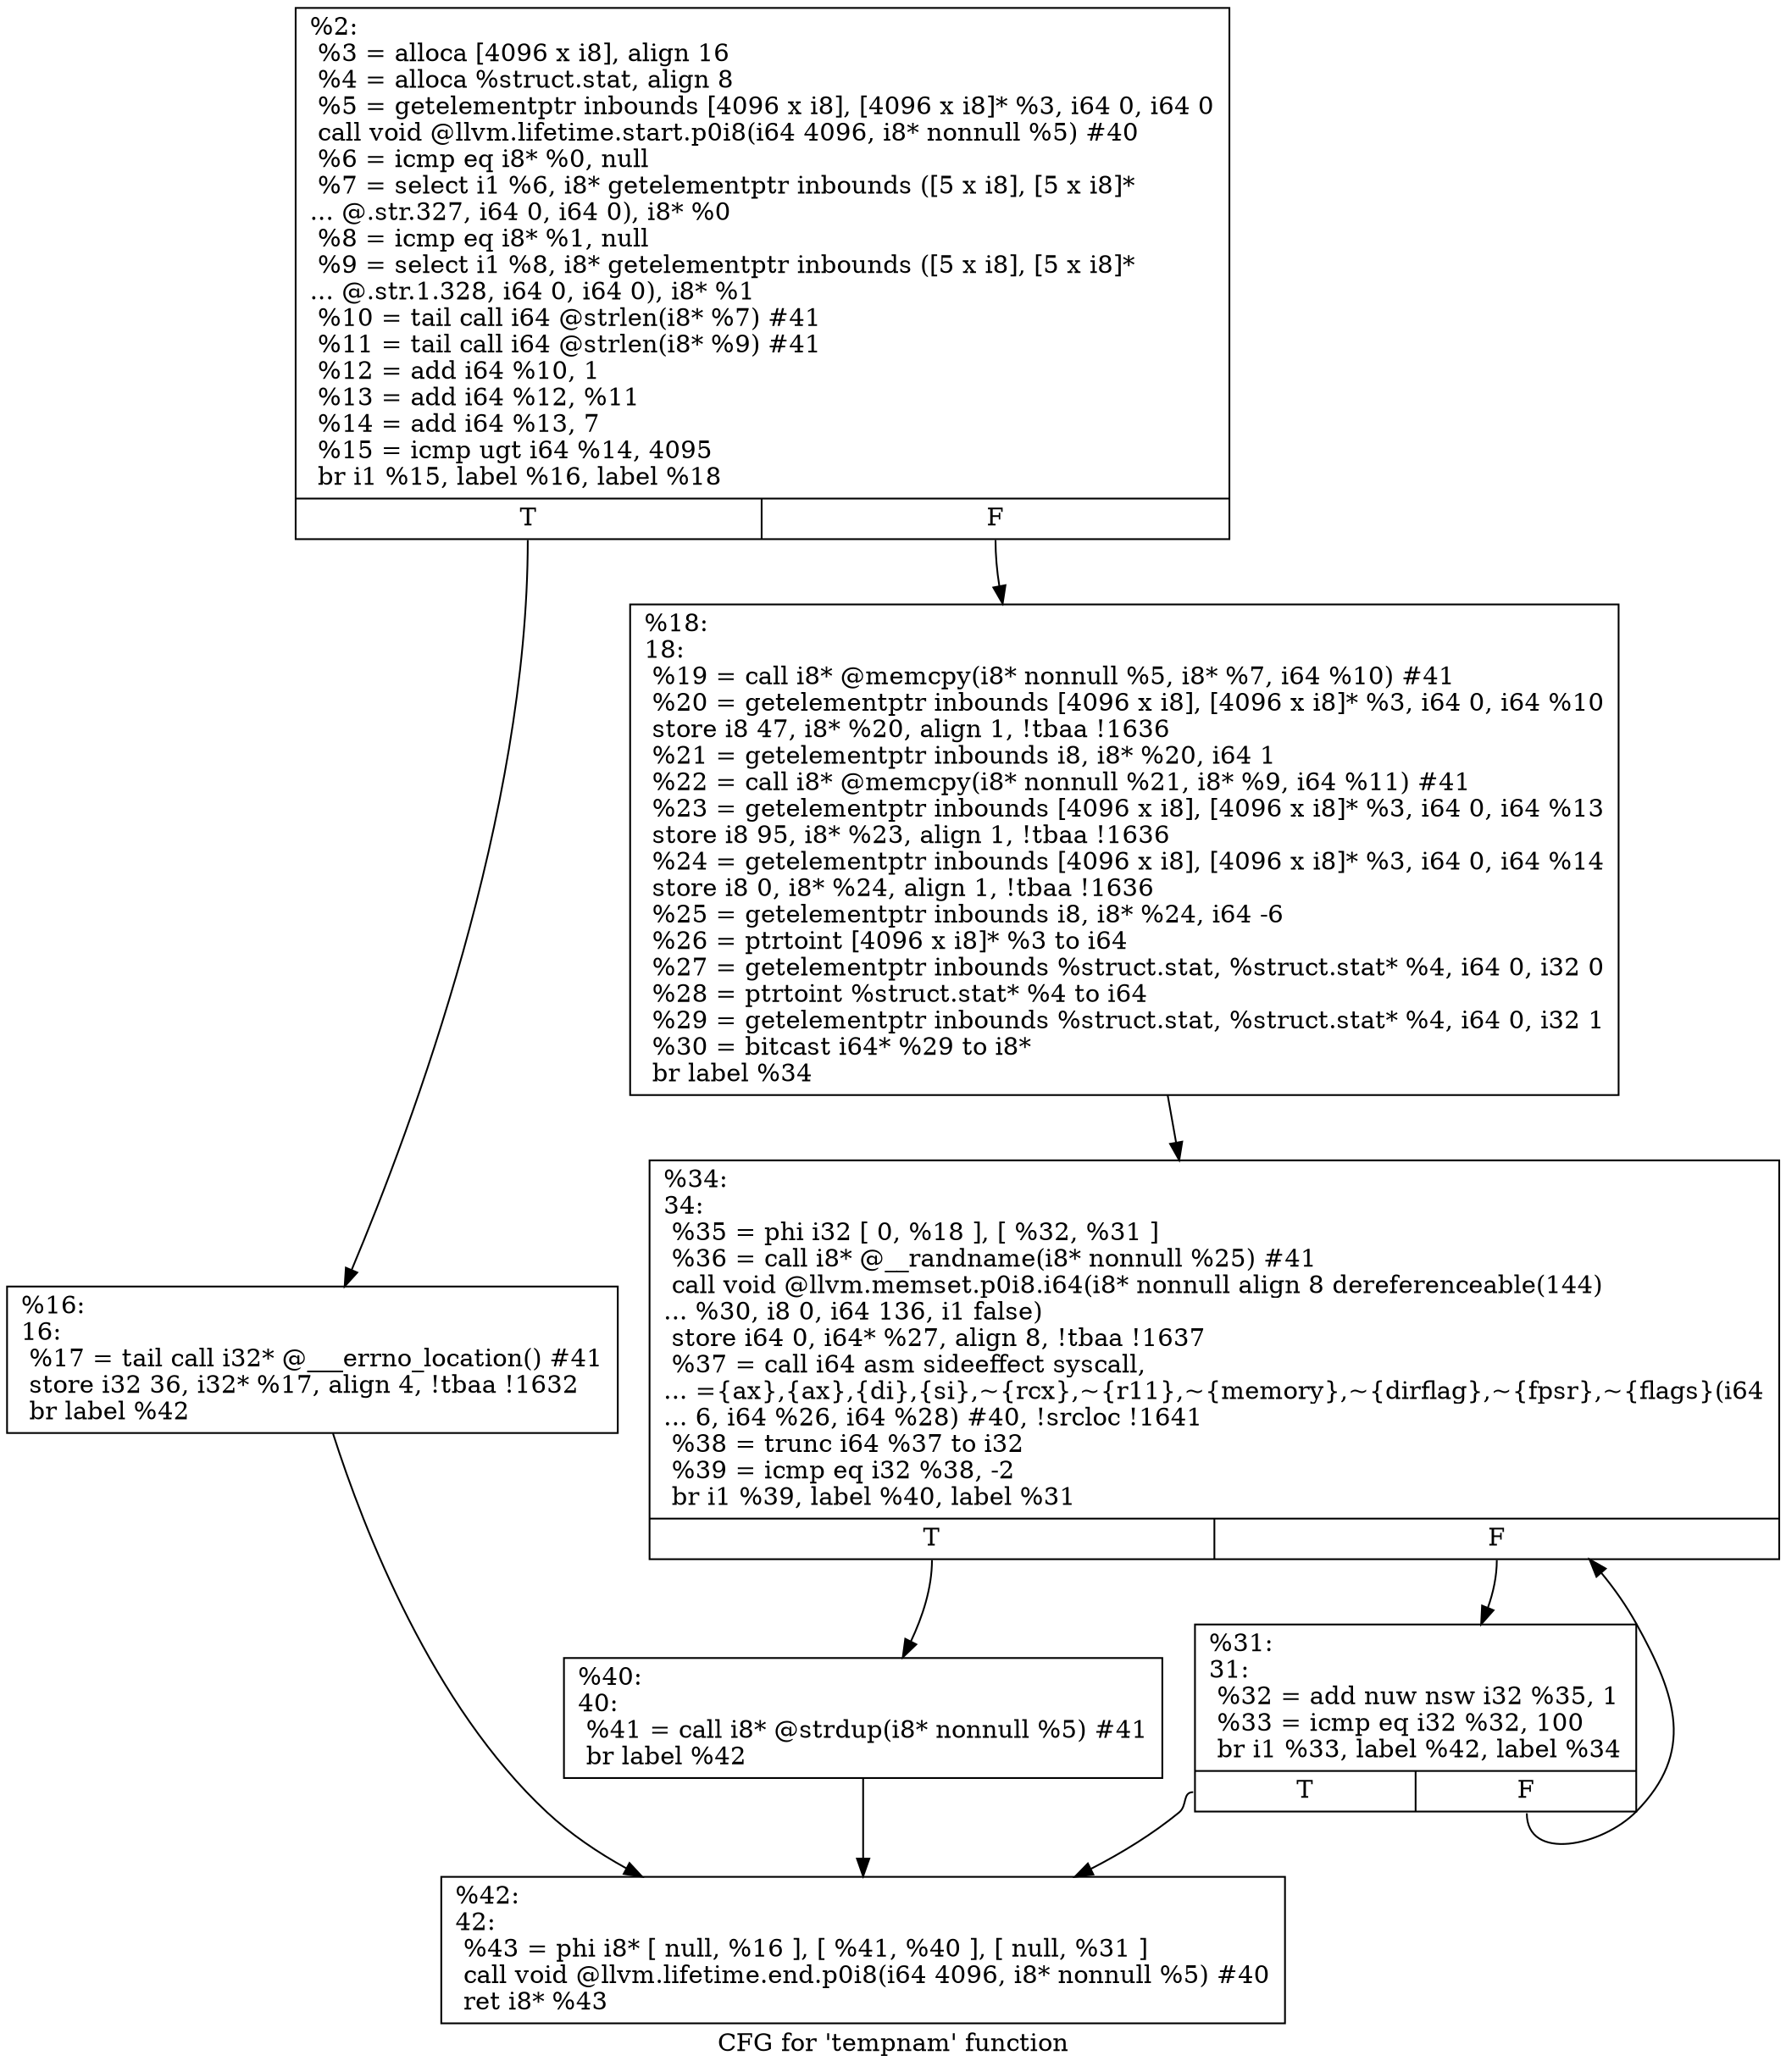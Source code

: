 digraph "CFG for 'tempnam' function" {
	label="CFG for 'tempnam' function";

	Node0x1cd78c0 [shape=record,label="{%2:\l  %3 = alloca [4096 x i8], align 16\l  %4 = alloca %struct.stat, align 8\l  %5 = getelementptr inbounds [4096 x i8], [4096 x i8]* %3, i64 0, i64 0\l  call void @llvm.lifetime.start.p0i8(i64 4096, i8* nonnull %5) #40\l  %6 = icmp eq i8* %0, null\l  %7 = select i1 %6, i8* getelementptr inbounds ([5 x i8], [5 x i8]*\l... @.str.327, i64 0, i64 0), i8* %0\l  %8 = icmp eq i8* %1, null\l  %9 = select i1 %8, i8* getelementptr inbounds ([5 x i8], [5 x i8]*\l... @.str.1.328, i64 0, i64 0), i8* %1\l  %10 = tail call i64 @strlen(i8* %7) #41\l  %11 = tail call i64 @strlen(i8* %9) #41\l  %12 = add i64 %10, 1\l  %13 = add i64 %12, %11\l  %14 = add i64 %13, 7\l  %15 = icmp ugt i64 %14, 4095\l  br i1 %15, label %16, label %18\l|{<s0>T|<s1>F}}"];
	Node0x1cd78c0:s0 -> Node0x1cd7bd0;
	Node0x1cd78c0:s1 -> Node0x1cd7c20;
	Node0x1cd7bd0 [shape=record,label="{%16:\l16:                                               \l  %17 = tail call i32* @___errno_location() #41\l  store i32 36, i32* %17, align 4, !tbaa !1632\l  br label %42\l}"];
	Node0x1cd7bd0 -> Node0x1cd7d60;
	Node0x1cd7c20 [shape=record,label="{%18:\l18:                                               \l  %19 = call i8* @memcpy(i8* nonnull %5, i8* %7, i64 %10) #41\l  %20 = getelementptr inbounds [4096 x i8], [4096 x i8]* %3, i64 0, i64 %10\l  store i8 47, i8* %20, align 1, !tbaa !1636\l  %21 = getelementptr inbounds i8, i8* %20, i64 1\l  %22 = call i8* @memcpy(i8* nonnull %21, i8* %9, i64 %11) #41\l  %23 = getelementptr inbounds [4096 x i8], [4096 x i8]* %3, i64 0, i64 %13\l  store i8 95, i8* %23, align 1, !tbaa !1636\l  %24 = getelementptr inbounds [4096 x i8], [4096 x i8]* %3, i64 0, i64 %14\l  store i8 0, i8* %24, align 1, !tbaa !1636\l  %25 = getelementptr inbounds i8, i8* %24, i64 -6\l  %26 = ptrtoint [4096 x i8]* %3 to i64\l  %27 = getelementptr inbounds %struct.stat, %struct.stat* %4, i64 0, i32 0\l  %28 = ptrtoint %struct.stat* %4 to i64\l  %29 = getelementptr inbounds %struct.stat, %struct.stat* %4, i64 0, i32 1\l  %30 = bitcast i64* %29 to i8*\l  br label %34\l}"];
	Node0x1cd7c20 -> Node0x1cd7cc0;
	Node0x1cd7c70 [shape=record,label="{%31:\l31:                                               \l  %32 = add nuw nsw i32 %35, 1\l  %33 = icmp eq i32 %32, 100\l  br i1 %33, label %42, label %34\l|{<s0>T|<s1>F}}"];
	Node0x1cd7c70:s0 -> Node0x1cd7d60;
	Node0x1cd7c70:s1 -> Node0x1cd7cc0;
	Node0x1cd7cc0 [shape=record,label="{%34:\l34:                                               \l  %35 = phi i32 [ 0, %18 ], [ %32, %31 ]\l  %36 = call i8* @__randname(i8* nonnull %25) #41\l  call void @llvm.memset.p0i8.i64(i8* nonnull align 8 dereferenceable(144)\l... %30, i8 0, i64 136, i1 false)\l  store i64 0, i64* %27, align 8, !tbaa !1637\l  %37 = call i64 asm sideeffect syscall,\l... =\{ax\},\{ax\},\{di\},\{si\},~\{rcx\},~\{r11\},~\{memory\},~\{dirflag\},~\{fpsr\},~\{flags\}(i64\l... 6, i64 %26, i64 %28) #40, !srcloc !1641\l  %38 = trunc i64 %37 to i32\l  %39 = icmp eq i32 %38, -2\l  br i1 %39, label %40, label %31\l|{<s0>T|<s1>F}}"];
	Node0x1cd7cc0:s0 -> Node0x1cd7d10;
	Node0x1cd7cc0:s1 -> Node0x1cd7c70;
	Node0x1cd7d10 [shape=record,label="{%40:\l40:                                               \l  %41 = call i8* @strdup(i8* nonnull %5) #41\l  br label %42\l}"];
	Node0x1cd7d10 -> Node0x1cd7d60;
	Node0x1cd7d60 [shape=record,label="{%42:\l42:                                               \l  %43 = phi i8* [ null, %16 ], [ %41, %40 ], [ null, %31 ]\l  call void @llvm.lifetime.end.p0i8(i64 4096, i8* nonnull %5) #40\l  ret i8* %43\l}"];
}
